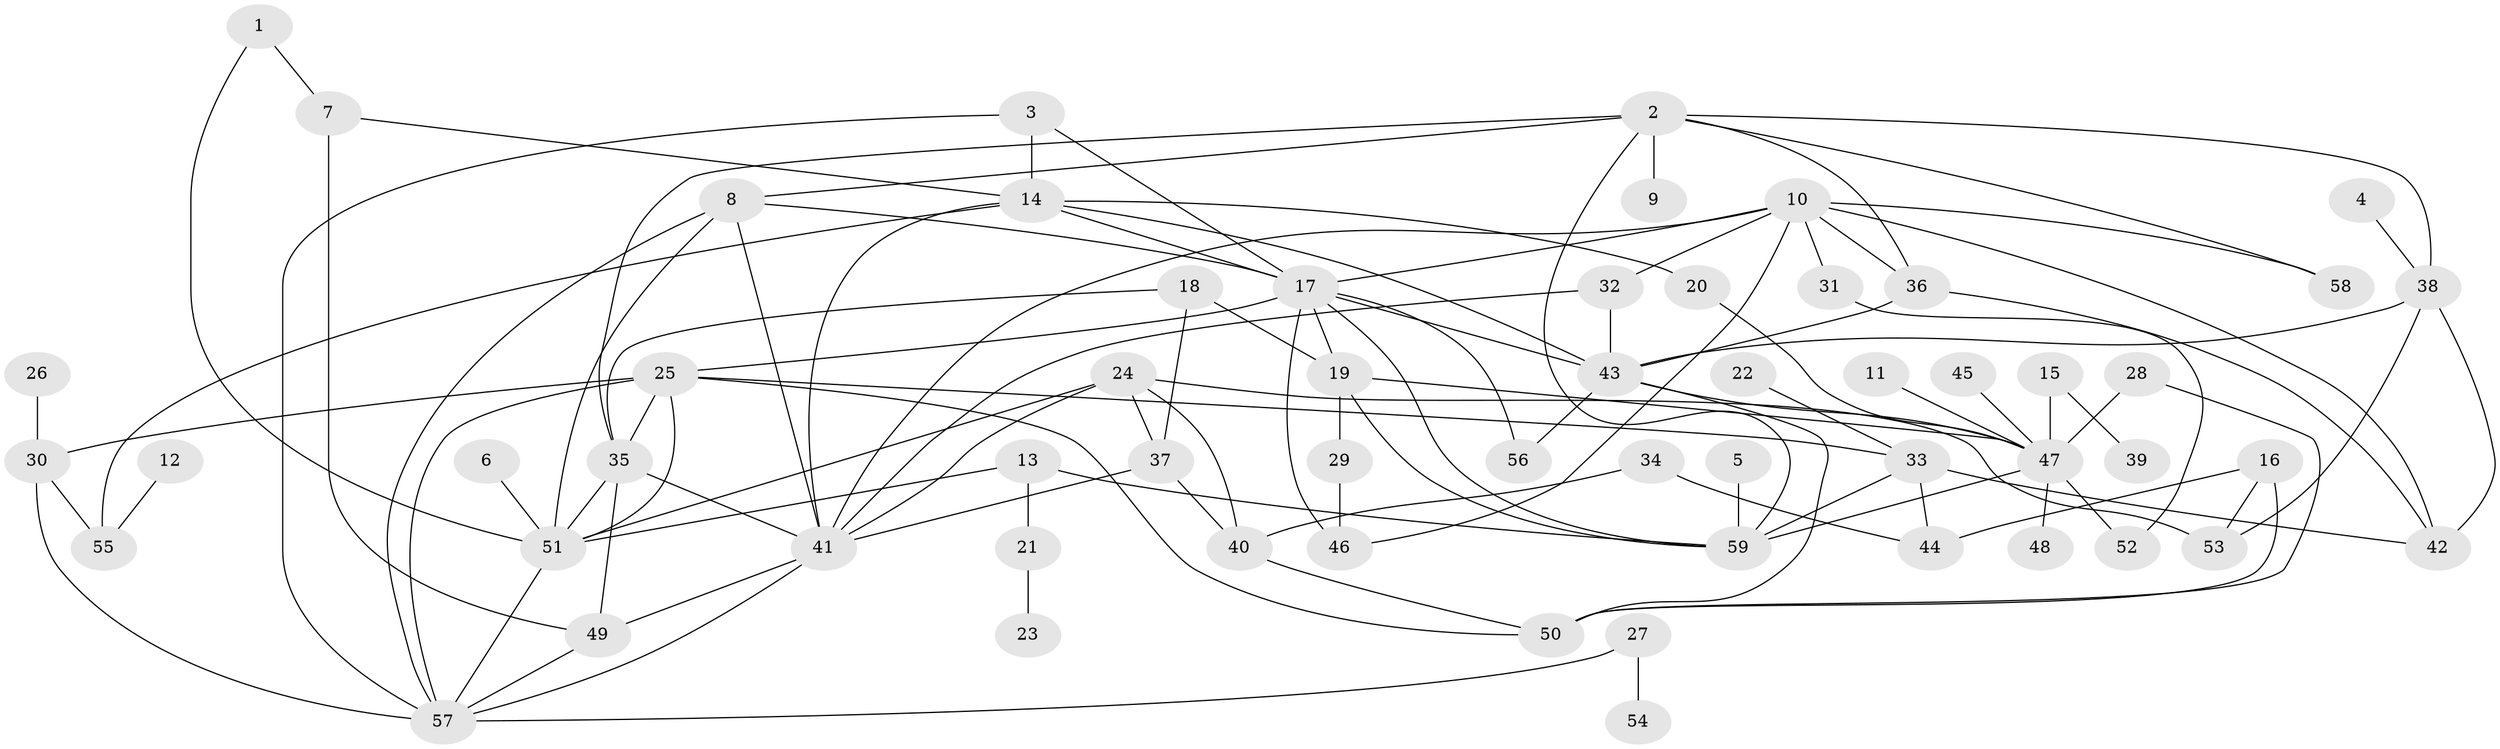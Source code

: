 // original degree distribution, {8: 0.008547008547008548, 5: 0.10256410256410256, 6: 0.03418803418803419, 2: 0.23076923076923078, 4: 0.11965811965811966, 10: 0.008547008547008548, 3: 0.24786324786324787, 7: 0.017094017094017096, 1: 0.23076923076923078}
// Generated by graph-tools (version 1.1) at 2025/49/03/09/25 03:49:21]
// undirected, 59 vertices, 108 edges
graph export_dot {
graph [start="1"]
  node [color=gray90,style=filled];
  1;
  2;
  3;
  4;
  5;
  6;
  7;
  8;
  9;
  10;
  11;
  12;
  13;
  14;
  15;
  16;
  17;
  18;
  19;
  20;
  21;
  22;
  23;
  24;
  25;
  26;
  27;
  28;
  29;
  30;
  31;
  32;
  33;
  34;
  35;
  36;
  37;
  38;
  39;
  40;
  41;
  42;
  43;
  44;
  45;
  46;
  47;
  48;
  49;
  50;
  51;
  52;
  53;
  54;
  55;
  56;
  57;
  58;
  59;
  1 -- 7 [weight=1.0];
  1 -- 51 [weight=1.0];
  2 -- 8 [weight=1.0];
  2 -- 9 [weight=1.0];
  2 -- 35 [weight=1.0];
  2 -- 36 [weight=1.0];
  2 -- 38 [weight=1.0];
  2 -- 58 [weight=1.0];
  2 -- 59 [weight=1.0];
  3 -- 14 [weight=1.0];
  3 -- 17 [weight=1.0];
  3 -- 57 [weight=1.0];
  4 -- 38 [weight=1.0];
  5 -- 59 [weight=1.0];
  6 -- 51 [weight=1.0];
  7 -- 14 [weight=1.0];
  7 -- 49 [weight=1.0];
  8 -- 17 [weight=1.0];
  8 -- 41 [weight=1.0];
  8 -- 51 [weight=1.0];
  8 -- 57 [weight=1.0];
  10 -- 17 [weight=1.0];
  10 -- 31 [weight=1.0];
  10 -- 32 [weight=1.0];
  10 -- 36 [weight=1.0];
  10 -- 41 [weight=1.0];
  10 -- 42 [weight=1.0];
  10 -- 46 [weight=1.0];
  10 -- 58 [weight=1.0];
  11 -- 47 [weight=1.0];
  12 -- 55 [weight=1.0];
  13 -- 21 [weight=1.0];
  13 -- 51 [weight=1.0];
  13 -- 59 [weight=1.0];
  14 -- 17 [weight=1.0];
  14 -- 20 [weight=1.0];
  14 -- 41 [weight=1.0];
  14 -- 43 [weight=1.0];
  14 -- 55 [weight=1.0];
  15 -- 39 [weight=1.0];
  15 -- 47 [weight=1.0];
  16 -- 44 [weight=2.0];
  16 -- 50 [weight=1.0];
  16 -- 53 [weight=1.0];
  17 -- 19 [weight=1.0];
  17 -- 25 [weight=1.0];
  17 -- 43 [weight=1.0];
  17 -- 46 [weight=1.0];
  17 -- 56 [weight=1.0];
  17 -- 59 [weight=1.0];
  18 -- 19 [weight=1.0];
  18 -- 35 [weight=1.0];
  18 -- 37 [weight=1.0];
  19 -- 29 [weight=1.0];
  19 -- 47 [weight=1.0];
  19 -- 59 [weight=1.0];
  20 -- 47 [weight=1.0];
  21 -- 23 [weight=1.0];
  22 -- 33 [weight=1.0];
  24 -- 37 [weight=1.0];
  24 -- 40 [weight=1.0];
  24 -- 41 [weight=1.0];
  24 -- 51 [weight=1.0];
  24 -- 53 [weight=1.0];
  25 -- 30 [weight=1.0];
  25 -- 33 [weight=1.0];
  25 -- 35 [weight=1.0];
  25 -- 50 [weight=1.0];
  25 -- 51 [weight=1.0];
  25 -- 57 [weight=1.0];
  26 -- 30 [weight=1.0];
  27 -- 54 [weight=1.0];
  27 -- 57 [weight=1.0];
  28 -- 47 [weight=1.0];
  28 -- 50 [weight=1.0];
  29 -- 46 [weight=1.0];
  30 -- 55 [weight=1.0];
  30 -- 57 [weight=1.0];
  31 -- 52 [weight=1.0];
  32 -- 41 [weight=1.0];
  32 -- 43 [weight=1.0];
  33 -- 42 [weight=1.0];
  33 -- 44 [weight=1.0];
  33 -- 59 [weight=1.0];
  34 -- 40 [weight=1.0];
  34 -- 44 [weight=1.0];
  35 -- 41 [weight=1.0];
  35 -- 49 [weight=1.0];
  35 -- 51 [weight=1.0];
  36 -- 42 [weight=1.0];
  36 -- 43 [weight=1.0];
  37 -- 40 [weight=1.0];
  37 -- 41 [weight=1.0];
  38 -- 42 [weight=1.0];
  38 -- 43 [weight=1.0];
  38 -- 53 [weight=1.0];
  40 -- 50 [weight=1.0];
  41 -- 49 [weight=1.0];
  41 -- 57 [weight=1.0];
  43 -- 47 [weight=1.0];
  43 -- 50 [weight=1.0];
  43 -- 56 [weight=1.0];
  45 -- 47 [weight=1.0];
  47 -- 48 [weight=1.0];
  47 -- 52 [weight=1.0];
  47 -- 59 [weight=1.0];
  49 -- 57 [weight=1.0];
  51 -- 57 [weight=1.0];
}
